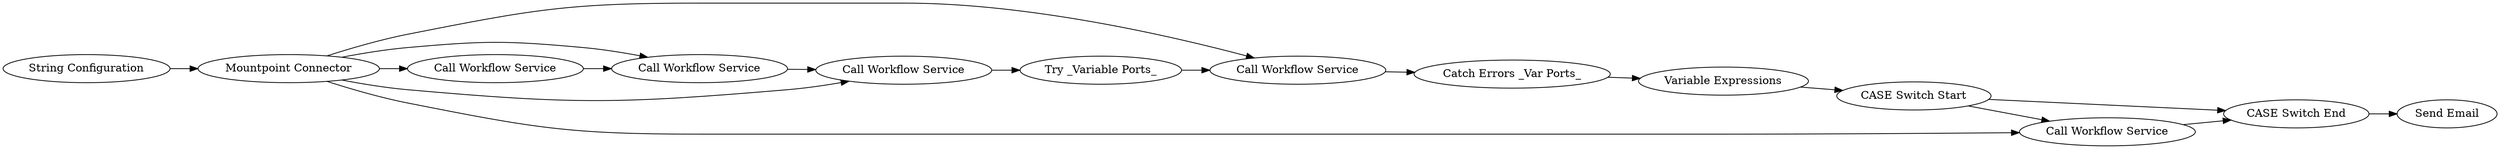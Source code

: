 digraph {
	18 -> 175
	179 -> 25
	12 -> 196
	201 -> 9
	180 -> 179
	178 -> 179
	9 -> 18
	175 -> 177
	196 -> 182
	9 -> 196
	9 -> 12
	178 -> 180
	9 -> 180
	177 -> 178
	9 -> 10
	10 -> 12
	182 -> 18
	175 [label="Catch Errors _Var Ports_"]
	180 [label="Call Workflow Service"]
	179 [label="CASE Switch End"]
	201 [label="String Configuration"]
	196 [label="Call Workflow Service"]
	9 [label="Mountpoint Connector"]
	18 [label="Call Workflow Service"]
	178 [label="CASE Switch Start"]
	10 [label="Call Workflow Service"]
	182 [label="Try _Variable Ports_"]
	25 [label="Send Email"]
	177 [label="Variable Expressions"]
	12 [label="Call Workflow Service"]
	rankdir=LR
}
